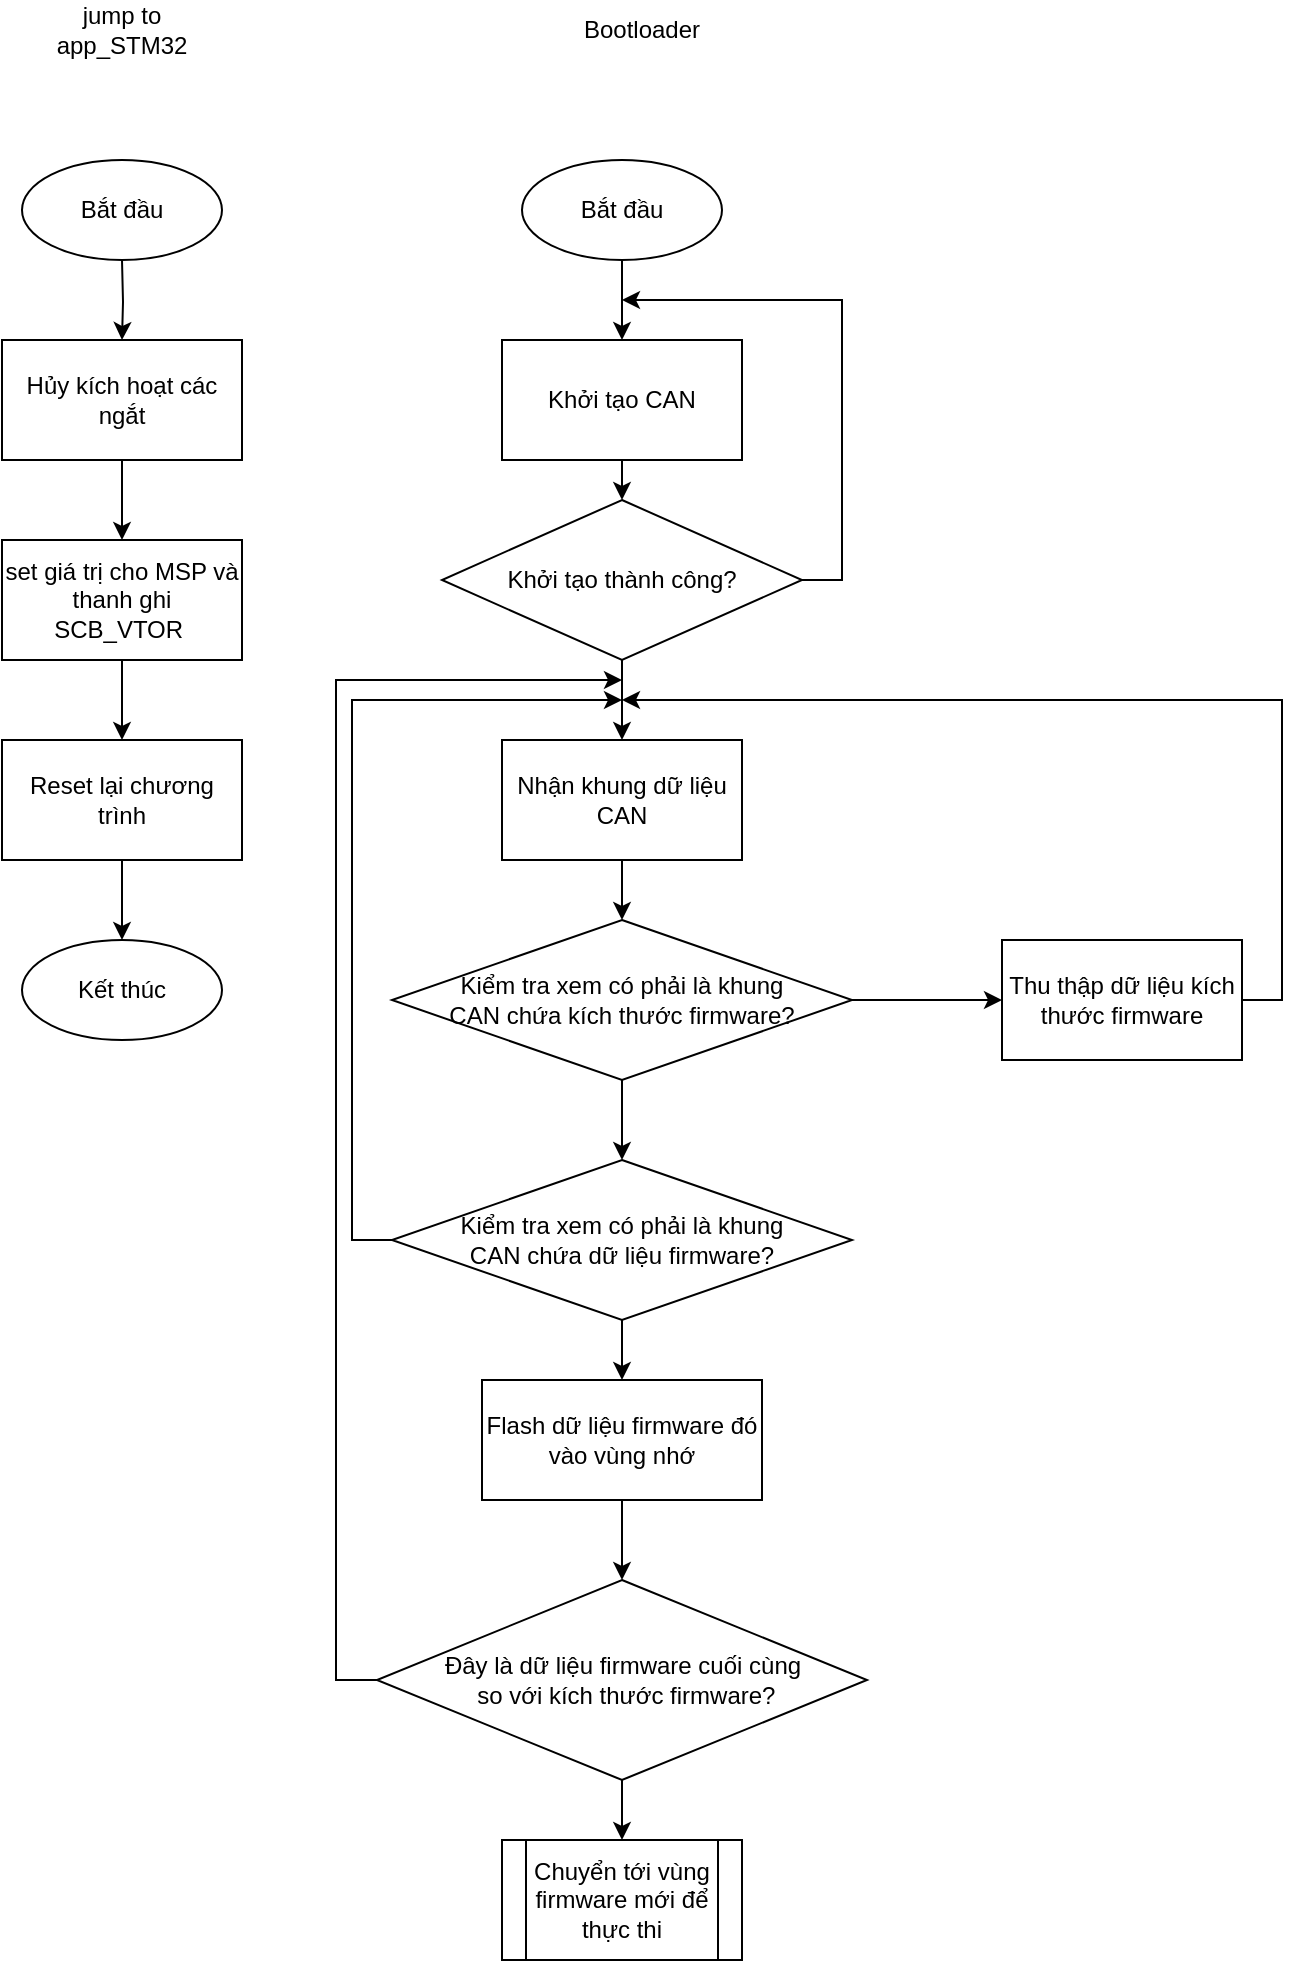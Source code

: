 <mxfile version="24.4.9" type="github" pages="4">
  <diagram name="STM32" id="g0ncL3MHdH6hdmwCsweq">
    <mxGraphModel dx="1035" dy="551" grid="1" gridSize="10" guides="1" tooltips="1" connect="1" arrows="1" fold="1" page="1" pageScale="1" pageWidth="3300" pageHeight="4681" math="0" shadow="0">
      <root>
        <mxCell id="0" />
        <mxCell id="1" parent="0" />
        <mxCell id="3J8pXX3iUId4LDgB8-MB-1" value="Bắt đầu" style="ellipse;whiteSpace=wrap;html=1;" parent="1" vertex="1">
          <mxGeometry x="130" y="230" width="100" height="50" as="geometry" />
        </mxCell>
        <mxCell id="3J8pXX3iUId4LDgB8-MB-2" value="jump to app_STM32" style="text;html=1;align=center;verticalAlign=middle;whiteSpace=wrap;rounded=0;" parent="1" vertex="1">
          <mxGeometry x="150" y="150" width="60" height="30" as="geometry" />
        </mxCell>
        <mxCell id="3J8pXX3iUId4LDgB8-MB-6" value="" style="edgeStyle=orthogonalEdgeStyle;rounded=0;orthogonalLoop=1;jettySize=auto;html=1;" parent="1" target="3J8pXX3iUId4LDgB8-MB-5" edge="1">
          <mxGeometry relative="1" as="geometry">
            <mxPoint x="180" y="280" as="sourcePoint" />
          </mxGeometry>
        </mxCell>
        <mxCell id="3J8pXX3iUId4LDgB8-MB-8" value="" style="edgeStyle=orthogonalEdgeStyle;rounded=0;orthogonalLoop=1;jettySize=auto;html=1;" parent="1" source="3J8pXX3iUId4LDgB8-MB-5" target="3J8pXX3iUId4LDgB8-MB-7" edge="1">
          <mxGeometry relative="1" as="geometry" />
        </mxCell>
        <mxCell id="3J8pXX3iUId4LDgB8-MB-5" value="Hủy kích hoạt các ngắt" style="whiteSpace=wrap;html=1;" parent="1" vertex="1">
          <mxGeometry x="120" y="320" width="120" height="60" as="geometry" />
        </mxCell>
        <mxCell id="3J8pXX3iUId4LDgB8-MB-11" value="" style="edgeStyle=orthogonalEdgeStyle;rounded=0;orthogonalLoop=1;jettySize=auto;html=1;" parent="1" source="3J8pXX3iUId4LDgB8-MB-7" target="3J8pXX3iUId4LDgB8-MB-10" edge="1">
          <mxGeometry relative="1" as="geometry" />
        </mxCell>
        <mxCell id="3J8pXX3iUId4LDgB8-MB-7" value="set giá trị cho MSP và thanh ghi&lt;div&gt;SCB_VTOR&amp;nbsp;&lt;/div&gt;" style="whiteSpace=wrap;html=1;" parent="1" vertex="1">
          <mxGeometry x="120" y="420" width="120" height="60" as="geometry" />
        </mxCell>
        <mxCell id="3J8pXX3iUId4LDgB8-MB-13" value="" style="edgeStyle=orthogonalEdgeStyle;rounded=0;orthogonalLoop=1;jettySize=auto;html=1;" parent="1" source="3J8pXX3iUId4LDgB8-MB-10" target="3J8pXX3iUId4LDgB8-MB-12" edge="1">
          <mxGeometry relative="1" as="geometry" />
        </mxCell>
        <mxCell id="3J8pXX3iUId4LDgB8-MB-10" value="Reset lại chương trình" style="whiteSpace=wrap;html=1;" parent="1" vertex="1">
          <mxGeometry x="120" y="520" width="120" height="60" as="geometry" />
        </mxCell>
        <mxCell id="3J8pXX3iUId4LDgB8-MB-12" value="Kết thúc" style="ellipse;whiteSpace=wrap;html=1;" parent="1" vertex="1">
          <mxGeometry x="130" y="620" width="100" height="50" as="geometry" />
        </mxCell>
        <mxCell id="lJQ5qOvf3uuoS-_8TY2C-13" style="edgeStyle=orthogonalEdgeStyle;rounded=0;orthogonalLoop=1;jettySize=auto;html=1;exitX=0.5;exitY=1;exitDx=0;exitDy=0;entryX=0.5;entryY=0;entryDx=0;entryDy=0;" edge="1" parent="1" source="lJQ5qOvf3uuoS-_8TY2C-1" target="lJQ5qOvf3uuoS-_8TY2C-2">
          <mxGeometry relative="1" as="geometry" />
        </mxCell>
        <mxCell id="lJQ5qOvf3uuoS-_8TY2C-1" value="Bắt đầu" style="ellipse;whiteSpace=wrap;html=1;" vertex="1" parent="1">
          <mxGeometry x="380" y="230" width="100" height="50" as="geometry" />
        </mxCell>
        <mxCell id="lJQ5qOvf3uuoS-_8TY2C-14" style="edgeStyle=orthogonalEdgeStyle;rounded=0;orthogonalLoop=1;jettySize=auto;html=1;exitX=0.5;exitY=1;exitDx=0;exitDy=0;entryX=0.5;entryY=0;entryDx=0;entryDy=0;" edge="1" parent="1" source="lJQ5qOvf3uuoS-_8TY2C-2" target="lJQ5qOvf3uuoS-_8TY2C-3">
          <mxGeometry relative="1" as="geometry" />
        </mxCell>
        <mxCell id="lJQ5qOvf3uuoS-_8TY2C-2" value="Khởi tạo CAN" style="whiteSpace=wrap;html=1;" vertex="1" parent="1">
          <mxGeometry x="370" y="320" width="120" height="60" as="geometry" />
        </mxCell>
        <mxCell id="lJQ5qOvf3uuoS-_8TY2C-15" style="edgeStyle=orthogonalEdgeStyle;rounded=0;orthogonalLoop=1;jettySize=auto;html=1;exitX=1;exitY=0.5;exitDx=0;exitDy=0;" edge="1" parent="1" source="lJQ5qOvf3uuoS-_8TY2C-3">
          <mxGeometry relative="1" as="geometry">
            <mxPoint x="430" y="300" as="targetPoint" />
            <Array as="points">
              <mxPoint x="540" y="440" />
              <mxPoint x="540" y="300" />
            </Array>
          </mxGeometry>
        </mxCell>
        <mxCell id="lJQ5qOvf3uuoS-_8TY2C-16" style="edgeStyle=orthogonalEdgeStyle;rounded=0;orthogonalLoop=1;jettySize=auto;html=1;exitX=0.5;exitY=1;exitDx=0;exitDy=0;entryX=0.5;entryY=0;entryDx=0;entryDy=0;" edge="1" parent="1" source="lJQ5qOvf3uuoS-_8TY2C-3" target="lJQ5qOvf3uuoS-_8TY2C-4">
          <mxGeometry relative="1" as="geometry" />
        </mxCell>
        <mxCell id="lJQ5qOvf3uuoS-_8TY2C-3" value="Khởi tạo thành công?" style="rhombus;whiteSpace=wrap;html=1;" vertex="1" parent="1">
          <mxGeometry x="340" y="400" width="180" height="80" as="geometry" />
        </mxCell>
        <mxCell id="lJQ5qOvf3uuoS-_8TY2C-17" style="edgeStyle=orthogonalEdgeStyle;rounded=0;orthogonalLoop=1;jettySize=auto;html=1;exitX=0.5;exitY=1;exitDx=0;exitDy=0;entryX=0.5;entryY=0;entryDx=0;entryDy=0;" edge="1" parent="1" source="lJQ5qOvf3uuoS-_8TY2C-4" target="lJQ5qOvf3uuoS-_8TY2C-5">
          <mxGeometry relative="1" as="geometry" />
        </mxCell>
        <mxCell id="lJQ5qOvf3uuoS-_8TY2C-4" value="Nhận khung dữ liệu CAN" style="rounded=0;whiteSpace=wrap;html=1;" vertex="1" parent="1">
          <mxGeometry x="370" y="520" width="120" height="60" as="geometry" />
        </mxCell>
        <mxCell id="lJQ5qOvf3uuoS-_8TY2C-20" style="edgeStyle=orthogonalEdgeStyle;rounded=0;orthogonalLoop=1;jettySize=auto;html=1;exitX=1;exitY=0.5;exitDx=0;exitDy=0;" edge="1" parent="1" source="lJQ5qOvf3uuoS-_8TY2C-5" target="lJQ5qOvf3uuoS-_8TY2C-6">
          <mxGeometry relative="1" as="geometry" />
        </mxCell>
        <mxCell id="lJQ5qOvf3uuoS-_8TY2C-22" style="edgeStyle=orthogonalEdgeStyle;rounded=0;orthogonalLoop=1;jettySize=auto;html=1;exitX=0.5;exitY=1;exitDx=0;exitDy=0;entryX=0.5;entryY=0;entryDx=0;entryDy=0;" edge="1" parent="1" source="lJQ5qOvf3uuoS-_8TY2C-5" target="lJQ5qOvf3uuoS-_8TY2C-8">
          <mxGeometry relative="1" as="geometry" />
        </mxCell>
        <mxCell id="lJQ5qOvf3uuoS-_8TY2C-5" value="Kiểm tra xem có phải là khung&lt;div&gt;CAN chứa kích thước firmware?&lt;/div&gt;" style="rhombus;whiteSpace=wrap;html=1;" vertex="1" parent="1">
          <mxGeometry x="315" y="610" width="230" height="80" as="geometry" />
        </mxCell>
        <mxCell id="lJQ5qOvf3uuoS-_8TY2C-21" style="edgeStyle=orthogonalEdgeStyle;rounded=0;orthogonalLoop=1;jettySize=auto;html=1;exitX=1;exitY=0.5;exitDx=0;exitDy=0;" edge="1" parent="1" source="lJQ5qOvf3uuoS-_8TY2C-6">
          <mxGeometry relative="1" as="geometry">
            <mxPoint x="430" y="500" as="targetPoint" />
            <Array as="points">
              <mxPoint x="760" y="650" />
              <mxPoint x="760" y="500" />
            </Array>
          </mxGeometry>
        </mxCell>
        <mxCell id="lJQ5qOvf3uuoS-_8TY2C-6" value="Thu thập dữ liệu kích thước firmware" style="rounded=0;whiteSpace=wrap;html=1;" vertex="1" parent="1">
          <mxGeometry x="620" y="620" width="120" height="60" as="geometry" />
        </mxCell>
        <mxCell id="lJQ5qOvf3uuoS-_8TY2C-23" style="edgeStyle=orthogonalEdgeStyle;rounded=0;orthogonalLoop=1;jettySize=auto;html=1;exitX=0;exitY=0.5;exitDx=0;exitDy=0;" edge="1" parent="1" source="lJQ5qOvf3uuoS-_8TY2C-8">
          <mxGeometry relative="1" as="geometry">
            <mxPoint x="430" y="500" as="targetPoint" />
            <Array as="points">
              <mxPoint x="295" y="770" />
              <mxPoint x="295" y="500" />
            </Array>
          </mxGeometry>
        </mxCell>
        <mxCell id="lJQ5qOvf3uuoS-_8TY2C-24" style="edgeStyle=orthogonalEdgeStyle;rounded=0;orthogonalLoop=1;jettySize=auto;html=1;exitX=0.5;exitY=1;exitDx=0;exitDy=0;entryX=0.5;entryY=0;entryDx=0;entryDy=0;" edge="1" parent="1" source="lJQ5qOvf3uuoS-_8TY2C-8" target="lJQ5qOvf3uuoS-_8TY2C-9">
          <mxGeometry relative="1" as="geometry" />
        </mxCell>
        <mxCell id="lJQ5qOvf3uuoS-_8TY2C-8" value="Kiểm tra xem có phải là khung&lt;div&gt;CAN chứa dữ liệu firmware?&lt;/div&gt;" style="rhombus;whiteSpace=wrap;html=1;" vertex="1" parent="1">
          <mxGeometry x="315" y="730" width="230" height="80" as="geometry" />
        </mxCell>
        <mxCell id="lJQ5qOvf3uuoS-_8TY2C-25" style="edgeStyle=orthogonalEdgeStyle;rounded=0;orthogonalLoop=1;jettySize=auto;html=1;exitX=0.5;exitY=1;exitDx=0;exitDy=0;entryX=0.5;entryY=0;entryDx=0;entryDy=0;" edge="1" parent="1" source="lJQ5qOvf3uuoS-_8TY2C-9" target="lJQ5qOvf3uuoS-_8TY2C-10">
          <mxGeometry relative="1" as="geometry" />
        </mxCell>
        <mxCell id="lJQ5qOvf3uuoS-_8TY2C-9" value="Flash dữ liệu firmware đó vào vùng nhớ" style="rounded=0;whiteSpace=wrap;html=1;" vertex="1" parent="1">
          <mxGeometry x="360" y="840" width="140" height="60" as="geometry" />
        </mxCell>
        <mxCell id="lJQ5qOvf3uuoS-_8TY2C-26" style="edgeStyle=orthogonalEdgeStyle;rounded=0;orthogonalLoop=1;jettySize=auto;html=1;exitX=0.5;exitY=1;exitDx=0;exitDy=0;entryX=0.5;entryY=0;entryDx=0;entryDy=0;" edge="1" parent="1" source="lJQ5qOvf3uuoS-_8TY2C-10" target="lJQ5qOvf3uuoS-_8TY2C-12">
          <mxGeometry relative="1" as="geometry" />
        </mxCell>
        <mxCell id="lJQ5qOvf3uuoS-_8TY2C-27" style="edgeStyle=orthogonalEdgeStyle;rounded=0;orthogonalLoop=1;jettySize=auto;html=1;exitX=0;exitY=0.5;exitDx=0;exitDy=0;" edge="1" parent="1" source="lJQ5qOvf3uuoS-_8TY2C-10">
          <mxGeometry relative="1" as="geometry">
            <mxPoint x="430" y="490" as="targetPoint" />
            <Array as="points">
              <mxPoint x="287" y="990" />
              <mxPoint x="287" y="490" />
            </Array>
          </mxGeometry>
        </mxCell>
        <mxCell id="lJQ5qOvf3uuoS-_8TY2C-10" value="Đây là dữ liệu firmware cuối cùng&lt;div&gt;&amp;nbsp;so với kích thước firmware?&lt;/div&gt;" style="rhombus;whiteSpace=wrap;html=1;" vertex="1" parent="1">
          <mxGeometry x="307.5" y="940" width="245" height="100" as="geometry" />
        </mxCell>
        <mxCell id="lJQ5qOvf3uuoS-_8TY2C-12" value="Chuyển tới vùng firmware mới để thực thi" style="shape=process;whiteSpace=wrap;html=1;backgroundOutline=1;" vertex="1" parent="1">
          <mxGeometry x="370" y="1070" width="120" height="60" as="geometry" />
        </mxCell>
        <mxCell id="lJQ5qOvf3uuoS-_8TY2C-28" value="Bootloader" style="text;html=1;align=center;verticalAlign=middle;whiteSpace=wrap;rounded=0;" vertex="1" parent="1">
          <mxGeometry x="410" y="150" width="60" height="30" as="geometry" />
        </mxCell>
      </root>
    </mxGraphModel>
  </diagram>
  <diagram id="LQ2ObDcqqwT7w7hI3hI6" name="ATMEGA">
    <mxGraphModel dx="880" dy="468" grid="1" gridSize="10" guides="1" tooltips="1" connect="1" arrows="1" fold="1" page="1" pageScale="1" pageWidth="3300" pageHeight="4681" math="0" shadow="0">
      <root>
        <mxCell id="0" />
        <mxCell id="1" parent="0" />
        <mxCell id="Tbp9eoXFk447Uqnw9BZA-1" value="C" style="edgeStyle=orthogonalEdgeStyle;rounded=0;orthogonalLoop=1;jettySize=auto;html=1;" parent="1" source="Tbp9eoXFk447Uqnw9BZA-2" target="Tbp9eoXFk447Uqnw9BZA-5" edge="1">
          <mxGeometry relative="1" as="geometry" />
        </mxCell>
        <mxCell id="Tbp9eoXFk447Uqnw9BZA-2" value="Bắt đầu" style="ellipse;whiteSpace=wrap;html=1;" parent="1" vertex="1">
          <mxGeometry x="130" y="130" width="100" height="50" as="geometry" />
        </mxCell>
        <mxCell id="Tbp9eoXFk447Uqnw9BZA-3" value="jump to app_STM32" style="text;html=1;align=center;verticalAlign=middle;whiteSpace=wrap;rounded=0;" parent="1" vertex="1">
          <mxGeometry x="150" y="90" width="60" height="30" as="geometry" />
        </mxCell>
        <mxCell id="Tbp9eoXFk447Uqnw9BZA-4" value="" style="edgeStyle=orthogonalEdgeStyle;rounded=0;orthogonalLoop=1;jettySize=auto;html=1;" parent="1" source="Tbp9eoXFk447Uqnw9BZA-5" target="Tbp9eoXFk447Uqnw9BZA-7" edge="1">
          <mxGeometry relative="1" as="geometry" />
        </mxCell>
        <mxCell id="Tbp9eoXFk447Uqnw9BZA-5" value="Lấy địa chỉ của Firmware cần nhảy đến" style="whiteSpace=wrap;html=1;" parent="1" vertex="1">
          <mxGeometry x="120" y="220" width="120" height="60" as="geometry" />
        </mxCell>
        <mxCell id="Tbp9eoXFk447Uqnw9BZA-6" value="" style="edgeStyle=orthogonalEdgeStyle;rounded=0;orthogonalLoop=1;jettySize=auto;html=1;" parent="1" source="Tbp9eoXFk447Uqnw9BZA-7" target="Tbp9eoXFk447Uqnw9BZA-9" edge="1">
          <mxGeometry relative="1" as="geometry" />
        </mxCell>
        <mxCell id="Tbp9eoXFk447Uqnw9BZA-7" value="Hủy kích hoạt các ngắt" style="whiteSpace=wrap;html=1;" parent="1" vertex="1">
          <mxGeometry x="120" y="320" width="120" height="60" as="geometry" />
        </mxCell>
        <mxCell id="Tbp9eoXFk447Uqnw9BZA-8" value="" style="edgeStyle=orthogonalEdgeStyle;rounded=0;orthogonalLoop=1;jettySize=auto;html=1;" parent="1" source="Tbp9eoXFk447Uqnw9BZA-9" target="Tbp9eoXFk447Uqnw9BZA-11" edge="1">
          <mxGeometry relative="1" as="geometry" />
        </mxCell>
        <mxCell id="Tbp9eoXFk447Uqnw9BZA-9" value="set giá trị cho MSP và thanh ghi&lt;div&gt;SCB_VTOR&amp;nbsp;&lt;/div&gt;" style="whiteSpace=wrap;html=1;" parent="1" vertex="1">
          <mxGeometry x="120" y="420" width="120" height="60" as="geometry" />
        </mxCell>
        <mxCell id="Tbp9eoXFk447Uqnw9BZA-10" value="" style="edgeStyle=orthogonalEdgeStyle;rounded=0;orthogonalLoop=1;jettySize=auto;html=1;" parent="1" source="Tbp9eoXFk447Uqnw9BZA-11" target="Tbp9eoXFk447Uqnw9BZA-12" edge="1">
          <mxGeometry relative="1" as="geometry" />
        </mxCell>
        <mxCell id="Tbp9eoXFk447Uqnw9BZA-11" value="Reset lại chương trình" style="whiteSpace=wrap;html=1;" parent="1" vertex="1">
          <mxGeometry x="120" y="520" width="120" height="60" as="geometry" />
        </mxCell>
        <mxCell id="Tbp9eoXFk447Uqnw9BZA-12" value="Kết thúc" style="ellipse;whiteSpace=wrap;html=1;" parent="1" vertex="1">
          <mxGeometry x="130" y="620" width="100" height="50" as="geometry" />
        </mxCell>
      </root>
    </mxGraphModel>
  </diagram>
  <diagram id="5PUn5tzhk7PfRWtxbkhp" name="FOTA__CONNECT_UML">
    <mxGraphModel dx="1035" dy="551" grid="1" gridSize="10" guides="1" tooltips="1" connect="1" arrows="1" fold="1" page="1" pageScale="1" pageWidth="3300" pageHeight="4681" math="0" shadow="0">
      <root>
        <mxCell id="0" />
        <mxCell id="1" parent="0" />
        <mxCell id="U-iPN0bePtq6pKS4jtR0-1" value="cloudUrl" style="swimlane;fontStyle=1;align=center;verticalAlign=top;childLayout=stackLayout;horizontal=1;startSize=26;horizontalStack=0;resizeParent=1;resizeParentMax=0;resizeLast=0;collapsible=1;marginBottom=0;whiteSpace=wrap;html=1;" vertex="1" parent="1">
          <mxGeometry x="130" y="140" width="180" height="80" as="geometry" />
        </mxCell>
        <mxCell id="U-iPN0bePtq6pKS4jtR0-4" value="+ enumToDownloadString(): string&lt;div&gt;+&amp;nbsp;getCURL(): string&lt;/div&gt;" style="text;strokeColor=none;fillColor=none;align=left;verticalAlign=top;spacingLeft=4;spacingRight=4;overflow=hidden;rotatable=0;points=[[0,0.5],[1,0.5]];portConstraint=eastwest;whiteSpace=wrap;html=1;" vertex="1" parent="U-iPN0bePtq6pKS4jtR0-1">
          <mxGeometry y="26" width="180" height="54" as="geometry" />
        </mxCell>
        <mxCell id="U-iPN0bePtq6pKS4jtR0-5" value="jsonKey" style="swimlane;fontStyle=1;align=center;verticalAlign=top;childLayout=stackLayout;horizontal=1;startSize=26;horizontalStack=0;resizeParent=1;resizeParentMax=0;resizeLast=0;collapsible=1;marginBottom=0;whiteSpace=wrap;html=1;" vertex="1" parent="1">
          <mxGeometry x="410" y="140" width="190" height="190" as="geometry" />
        </mxCell>
        <mxCell id="U-iPN0bePtq6pKS4jtR0-6" value="+ PrivateKey: string&lt;div&gt;+&amp;nbsp;ProjectID: string&lt;/div&gt;&lt;div&gt;+ Token: string&lt;/div&gt;" style="text;strokeColor=none;fillColor=none;align=left;verticalAlign=top;spacingLeft=4;spacingRight=4;overflow=hidden;rotatable=0;points=[[0,0.5],[1,0.5]];portConstraint=eastwest;whiteSpace=wrap;html=1;" vertex="1" parent="U-iPN0bePtq6pKS4jtR0-5">
          <mxGeometry y="26" width="190" height="54" as="geometry" />
        </mxCell>
        <mxCell id="U-iPN0bePtq6pKS4jtR0-7" value="" style="line;strokeWidth=1;fillColor=none;align=left;verticalAlign=middle;spacingTop=-1;spacingLeft=3;spacingRight=3;rotatable=0;labelPosition=right;points=[];portConstraint=eastwest;strokeColor=inherit;" vertex="1" parent="U-iPN0bePtq6pKS4jtR0-5">
          <mxGeometry y="80" width="190" height="8" as="geometry" />
        </mxCell>
        <mxCell id="U-iPN0bePtq6pKS4jtR0-8" value="+&amp;nbsp;getDownloadToken(): string&lt;div&gt;+&amp;nbsp;handleFirebaseJson(): void&lt;/div&gt;&lt;div&gt;+&amp;nbsp;handleFirebaseToken(): void&lt;/div&gt;&lt;div&gt;+&amp;nbsp;getProjectID(): string&lt;/div&gt;&lt;div&gt;+&amp;nbsp;getPrivateKey(): string&lt;/div&gt;&lt;div&gt;+&amp;nbsp;getToken(): string&lt;/div&gt;" style="text;strokeColor=none;fillColor=none;align=left;verticalAlign=top;spacingLeft=4;spacingRight=4;overflow=hidden;rotatable=0;points=[[0,0.5],[1,0.5]];portConstraint=eastwest;whiteSpace=wrap;html=1;" vertex="1" parent="U-iPN0bePtq6pKS4jtR0-5">
          <mxGeometry y="88" width="190" height="102" as="geometry" />
        </mxCell>
        <mxCell id="U-iPN0bePtq6pKS4jtR0-9" value="restAdapter" style="swimlane;fontStyle=1;align=center;verticalAlign=top;childLayout=stackLayout;horizontal=1;startSize=26;horizontalStack=0;resizeParent=1;resizeParentMax=0;resizeLast=0;collapsible=1;marginBottom=0;whiteSpace=wrap;html=1;" vertex="1" parent="1">
          <mxGeometry x="410" y="340" width="190" height="120" as="geometry" />
        </mxCell>
        <mxCell id="U-iPN0bePtq6pKS4jtR0-12" value="&lt;div&gt;+ capture_data(): size_t&lt;/div&gt;&lt;div&gt;+ write_data(): size_t&lt;/div&gt;&lt;div&gt;+ skipResponse(): size_t&lt;/div&gt;&lt;div&gt;+ handleRequest(): CURLcode&amp;nbsp;&lt;/div&gt;&lt;div&gt;+ writeFirebase(): bool&lt;/div&gt;" style="text;strokeColor=none;fillColor=none;align=left;verticalAlign=top;spacingLeft=4;spacingRight=4;overflow=hidden;rotatable=0;points=[[0,0.5],[1,0.5]];portConstraint=eastwest;whiteSpace=wrap;html=1;" vertex="1" parent="U-iPN0bePtq6pKS4jtR0-9">
          <mxGeometry y="26" width="190" height="94" as="geometry" />
        </mxCell>
        <mxCell id="U-iPN0bePtq6pKS4jtR0-14" value="fotaDownload" style="swimlane;fontStyle=1;align=center;verticalAlign=top;childLayout=stackLayout;horizontal=1;startSize=26;horizontalStack=0;resizeParent=1;resizeParentMax=0;resizeLast=0;collapsible=1;marginBottom=0;whiteSpace=wrap;html=1;" vertex="1" parent="1">
          <mxGeometry x="130" y="240" width="200" height="200" as="geometry" />
        </mxCell>
        <mxCell id="U-iPN0bePtq6pKS4jtR0-17" value="&lt;div&gt;+ getECUName(): string&lt;/div&gt;&lt;div&gt;+ getFirmwareVersion(): string&lt;/div&gt;&lt;div&gt;+ getNameFirmware(): Status&lt;/div&gt;&lt;div&gt;+ download(): Status&lt;/div&gt;&lt;div&gt;+ checkNewestState(): Status&lt;/div&gt;&lt;div&gt;+ checkExistFile(): Status&lt;/div&gt;&lt;div&gt;+ updateFirmwareList(): bool&lt;/div&gt;&lt;div&gt;+ setfirmwareMetadata(): void&lt;/div&gt;&lt;div&gt;+ resetUpdateFieldFirebase(): bool&lt;/div&gt;&lt;div&gt;+ updateMCUStatus(): bool&lt;/div&gt;&lt;div&gt;+ updatePercent(): bool&lt;/div&gt;" style="text;strokeColor=none;fillColor=none;align=left;verticalAlign=top;spacingLeft=4;spacingRight=4;overflow=hidden;rotatable=0;points=[[0,0.5],[1,0.5]];portConstraint=eastwest;whiteSpace=wrap;html=1;" vertex="1" parent="U-iPN0bePtq6pKS4jtR0-14">
          <mxGeometry y="26" width="200" height="174" as="geometry" />
        </mxCell>
        <mxCell id="U-iPN0bePtq6pKS4jtR0-18" value="fotaConnectApp" style="swimlane;fontStyle=1;align=center;verticalAlign=top;childLayout=stackLayout;horizontal=1;startSize=26;horizontalStack=0;resizeParent=1;resizeParentMax=0;resizeLast=0;collapsible=1;marginBottom=0;whiteSpace=wrap;html=1;" vertex="1" parent="1">
          <mxGeometry x="670" y="140" width="190" height="390" as="geometry" />
        </mxCell>
        <mxCell id="U-iPN0bePtq6pKS4jtR0-19" value="&lt;div&gt;+fotaStorage: string&lt;/div&gt;&lt;div&gt;+fifoECU: string&lt;/div&gt;&lt;div&gt;+fifoFlash: string&lt;/div&gt;&lt;div&gt;+fifoPercent: string&lt;/div&gt;&lt;div&gt;+firmwareDir:&amp;nbsp; string&lt;/div&gt;&lt;div&gt;+firmwaresMetadataFile: string&lt;/div&gt;&lt;div&gt;+jsonkeyFile: string&lt;/div&gt;&lt;div&gt;+tokenFile: string&lt;/div&gt;&lt;div&gt;+percentBuf: string&lt;/div&gt;&lt;div&gt;+ecuPercentList: map&amp;lt;string, vector&amp;lt;string&amp;gt;&amp;gt;&lt;/div&gt;&lt;div&gt;+ecuUpdateList: queue &amp;lt;string&amp;gt;&lt;/div&gt;" style="text;strokeColor=none;fillColor=none;align=left;verticalAlign=top;spacingLeft=4;spacingRight=4;overflow=hidden;rotatable=0;points=[[0,0.5],[1,0.5]];portConstraint=eastwest;whiteSpace=wrap;html=1;" vertex="1" parent="U-iPN0bePtq6pKS4jtR0-18">
          <mxGeometry y="26" width="190" height="184" as="geometry" />
        </mxCell>
        <mxCell id="U-iPN0bePtq6pKS4jtR0-20" value="" style="line;strokeWidth=1;fillColor=none;align=left;verticalAlign=middle;spacingTop=-1;spacingLeft=3;spacingRight=3;rotatable=0;labelPosition=right;points=[];portConstraint=eastwest;strokeColor=inherit;" vertex="1" parent="U-iPN0bePtq6pKS4jtR0-18">
          <mxGeometry y="210" width="190" height="8" as="geometry" />
        </mxCell>
        <mxCell id="U-iPN0bePtq6pKS4jtR0-21" value="&lt;div&gt;+fotaConnectApp():&lt;/div&gt;&lt;div&gt;+signalHandler(): void&lt;/div&gt;&lt;div&gt;+writeFifoPipe(): bool&lt;/div&gt;&lt;div&gt;+readFifoPipe(): bool&amp;nbsp;&lt;/div&gt;&lt;div&gt;+start(): void&lt;/div&gt;&lt;div&gt;+ECUtoString(): string&lt;/div&gt;&lt;div&gt;+stringToECU(): ECU&lt;/div&gt;&lt;div&gt;+ECU_StatustoString(): string&lt;/div&gt;&lt;div&gt;+handlefifoPercent(): void&lt;/div&gt;&lt;div&gt;+updateECUPercentList(): void&lt;/div&gt;&lt;div&gt;+handleUpdateTrigger(): void&lt;/div&gt;&lt;div&gt;&lt;br&gt;&lt;/div&gt;" style="text;strokeColor=none;fillColor=none;align=left;verticalAlign=top;spacingLeft=4;spacingRight=4;overflow=hidden;rotatable=0;points=[[0,0.5],[1,0.5]];portConstraint=eastwest;whiteSpace=wrap;html=1;" vertex="1" parent="U-iPN0bePtq6pKS4jtR0-18">
          <mxGeometry y="218" width="190" height="172" as="geometry" />
        </mxCell>
      </root>
    </mxGraphModel>
  </diagram>
  <diagram id="ImVMADLwUics2imj7fCV" name="FOTA__CONNECT_Lưu đồ">
    <mxGraphModel dx="880" dy="468" grid="1" gridSize="10" guides="1" tooltips="1" connect="1" arrows="1" fold="1" page="1" pageScale="1" pageWidth="3300" pageHeight="4681" math="0" shadow="0">
      <root>
        <mxCell id="0" />
        <mxCell id="1" parent="0" />
        <mxCell id="9wDtwbonmJ5hOTDrQ2B9-21" style="edgeStyle=orthogonalEdgeStyle;rounded=0;orthogonalLoop=1;jettySize=auto;html=1;exitX=0.5;exitY=1;exitDx=0;exitDy=0;entryX=0.5;entryY=0;entryDx=0;entryDy=0;" edge="1" parent="1" source="9wDtwbonmJ5hOTDrQ2B9-3" target="9wDtwbonmJ5hOTDrQ2B9-4">
          <mxGeometry relative="1" as="geometry" />
        </mxCell>
        <mxCell id="9wDtwbonmJ5hOTDrQ2B9-3" value="Lấy tên firmware cần download" style="rounded=0;whiteSpace=wrap;html=1;" vertex="1" parent="1">
          <mxGeometry x="130" y="220" width="120" height="60" as="geometry" />
        </mxCell>
        <mxCell id="9wDtwbonmJ5hOTDrQ2B9-22" value="" style="edgeStyle=orthogonalEdgeStyle;rounded=0;orthogonalLoop=1;jettySize=auto;html=1;" edge="1" parent="1" source="9wDtwbonmJ5hOTDrQ2B9-4" target="9wDtwbonmJ5hOTDrQ2B9-7">
          <mxGeometry relative="1" as="geometry" />
        </mxCell>
        <mxCell id="9wDtwbonmJ5hOTDrQ2B9-23" value="" style="edgeStyle=orthogonalEdgeStyle;rounded=0;orthogonalLoop=1;jettySize=auto;html=1;" edge="1" parent="1" source="9wDtwbonmJ5hOTDrQ2B9-4" target="9wDtwbonmJ5hOTDrQ2B9-5">
          <mxGeometry relative="1" as="geometry" />
        </mxCell>
        <mxCell id="9wDtwbonmJ5hOTDrQ2B9-4" value="Firmware có trùng lặp&lt;div&gt;với firmware đang chạy?&lt;/div&gt;" style="rhombus;whiteSpace=wrap;html=1;" vertex="1" parent="1">
          <mxGeometry x="95" y="310" width="190" height="80" as="geometry" />
        </mxCell>
        <mxCell id="9wDtwbonmJ5hOTDrQ2B9-10" style="edgeStyle=orthogonalEdgeStyle;rounded=0;orthogonalLoop=1;jettySize=auto;html=1;exitX=1;exitY=0.5;exitDx=0;exitDy=0;entryX=0;entryY=0.5;entryDx=0;entryDy=0;" edge="1" parent="1" source="9wDtwbonmJ5hOTDrQ2B9-5">
          <mxGeometry relative="1" as="geometry">
            <mxPoint x="380" y="460" as="targetPoint" />
          </mxGeometry>
        </mxCell>
        <mxCell id="9wDtwbonmJ5hOTDrQ2B9-24" value="" style="edgeStyle=orthogonalEdgeStyle;rounded=0;orthogonalLoop=1;jettySize=auto;html=1;" edge="1" parent="1" source="9wDtwbonmJ5hOTDrQ2B9-5" target="9wDtwbonmJ5hOTDrQ2B9-14">
          <mxGeometry relative="1" as="geometry" />
        </mxCell>
        <mxCell id="9wDtwbonmJ5hOTDrQ2B9-5" value="Kiểm tra xem firmware đã&lt;div&gt;&amp;nbsp;tải về trước đó chưa?&lt;/div&gt;" style="rhombus;whiteSpace=wrap;html=1;" vertex="1" parent="1">
          <mxGeometry x="75" y="420" width="230" height="80" as="geometry" />
        </mxCell>
        <mxCell id="9wDtwbonmJ5hOTDrQ2B9-30" style="edgeStyle=orthogonalEdgeStyle;rounded=0;orthogonalLoop=1;jettySize=auto;html=1;exitX=1;exitY=0.5;exitDx=0;exitDy=0;" edge="1" parent="1" source="9wDtwbonmJ5hOTDrQ2B9-7">
          <mxGeometry relative="1" as="geometry">
            <mxPoint x="190" y="200" as="targetPoint" />
            <Array as="points">
              <mxPoint x="490" y="350" />
              <mxPoint x="490" y="200" />
            </Array>
          </mxGeometry>
        </mxCell>
        <mxCell id="9wDtwbonmJ5hOTDrQ2B9-7" value="Gửi phản hồi từ chối update lên firebase" style="rounded=0;whiteSpace=wrap;html=1;" vertex="1" parent="1">
          <mxGeometry x="350" y="320" width="120" height="60" as="geometry" />
        </mxCell>
        <mxCell id="9wDtwbonmJ5hOTDrQ2B9-31" style="edgeStyle=orthogonalEdgeStyle;rounded=0;orthogonalLoop=1;jettySize=auto;html=1;exitX=1;exitY=0.5;exitDx=0;exitDy=0;" edge="1" parent="1" source="9wDtwbonmJ5hOTDrQ2B9-12">
          <mxGeometry relative="1" as="geometry">
            <mxPoint x="190" y="530" as="targetPoint" />
            <Array as="points">
              <mxPoint x="520" y="460" />
              <mxPoint x="520" y="530" />
            </Array>
          </mxGeometry>
        </mxCell>
        <mxCell id="9wDtwbonmJ5hOTDrQ2B9-12" value="Tải firmware về lưu ở local" style="rounded=0;whiteSpace=wrap;html=1;" vertex="1" parent="1">
          <mxGeometry x="380" y="430" width="120" height="60" as="geometry" />
        </mxCell>
        <mxCell id="9wDtwbonmJ5hOTDrQ2B9-20" style="edgeStyle=orthogonalEdgeStyle;rounded=0;orthogonalLoop=1;jettySize=auto;html=1;exitX=0.5;exitY=1;exitDx=0;exitDy=0;entryX=0.5;entryY=0;entryDx=0;entryDy=0;" edge="1" parent="1" source="9wDtwbonmJ5hOTDrQ2B9-13" target="9wDtwbonmJ5hOTDrQ2B9-3">
          <mxGeometry relative="1" as="geometry" />
        </mxCell>
        <mxCell id="9wDtwbonmJ5hOTDrQ2B9-13" value="Bắt đầu" style="ellipse;whiteSpace=wrap;html=1;" vertex="1" parent="1">
          <mxGeometry x="140" y="140" width="100" height="50" as="geometry" />
        </mxCell>
        <mxCell id="9wDtwbonmJ5hOTDrQ2B9-25" value="" style="edgeStyle=orthogonalEdgeStyle;rounded=0;orthogonalLoop=1;jettySize=auto;html=1;" edge="1" parent="1" source="9wDtwbonmJ5hOTDrQ2B9-14" target="9wDtwbonmJ5hOTDrQ2B9-15">
          <mxGeometry relative="1" as="geometry" />
        </mxCell>
        <mxCell id="9wDtwbonmJ5hOTDrQ2B9-14" value="Gửi phản hồi chấp nhận update lên firebase" style="rounded=0;whiteSpace=wrap;html=1;" vertex="1" parent="1">
          <mxGeometry x="130" y="550" width="120" height="60" as="geometry" />
        </mxCell>
        <mxCell id="9wDtwbonmJ5hOTDrQ2B9-26" value="" style="edgeStyle=orthogonalEdgeStyle;rounded=0;orthogonalLoop=1;jettySize=auto;html=1;" edge="1" parent="1" source="9wDtwbonmJ5hOTDrQ2B9-15" target="9wDtwbonmJ5hOTDrQ2B9-16">
          <mxGeometry relative="1" as="geometry" />
        </mxCell>
        <mxCell id="9wDtwbonmJ5hOTDrQ2B9-15" value="Gửi thông tin firmware cần update cho FOTA Master" style="rounded=0;whiteSpace=wrap;html=1;" vertex="1" parent="1">
          <mxGeometry x="130" y="640" width="120" height="60" as="geometry" />
        </mxCell>
        <mxCell id="9wDtwbonmJ5hOTDrQ2B9-27" value="" style="edgeStyle=orthogonalEdgeStyle;rounded=0;orthogonalLoop=1;jettySize=auto;html=1;" edge="1" parent="1" source="9wDtwbonmJ5hOTDrQ2B9-16" target="9wDtwbonmJ5hOTDrQ2B9-17">
          <mxGeometry relative="1" as="geometry" />
        </mxCell>
        <mxCell id="9wDtwbonmJ5hOTDrQ2B9-16" value="Lấy dữ liệu tiến độ update" style="rounded=0;whiteSpace=wrap;html=1;" vertex="1" parent="1">
          <mxGeometry x="130" y="730" width="120" height="60" as="geometry" />
        </mxCell>
        <mxCell id="9wDtwbonmJ5hOTDrQ2B9-29" value="" style="edgeStyle=orthogonalEdgeStyle;rounded=0;orthogonalLoop=1;jettySize=auto;html=1;" edge="1" parent="1" source="9wDtwbonmJ5hOTDrQ2B9-17" target="9wDtwbonmJ5hOTDrQ2B9-28">
          <mxGeometry relative="1" as="geometry" />
        </mxCell>
        <mxCell id="9wDtwbonmJ5hOTDrQ2B9-17" value="Cập nhật tiến độ update lên firebase" style="rounded=0;whiteSpace=wrap;html=1;" vertex="1" parent="1">
          <mxGeometry x="130" y="820" width="120" height="60" as="geometry" />
        </mxCell>
        <mxCell id="9wDtwbonmJ5hOTDrQ2B9-28" value="Kết thúc" style="ellipse;whiteSpace=wrap;html=1;" vertex="1" parent="1">
          <mxGeometry x="140" y="910" width="100" height="50" as="geometry" />
        </mxCell>
      </root>
    </mxGraphModel>
  </diagram>
</mxfile>
